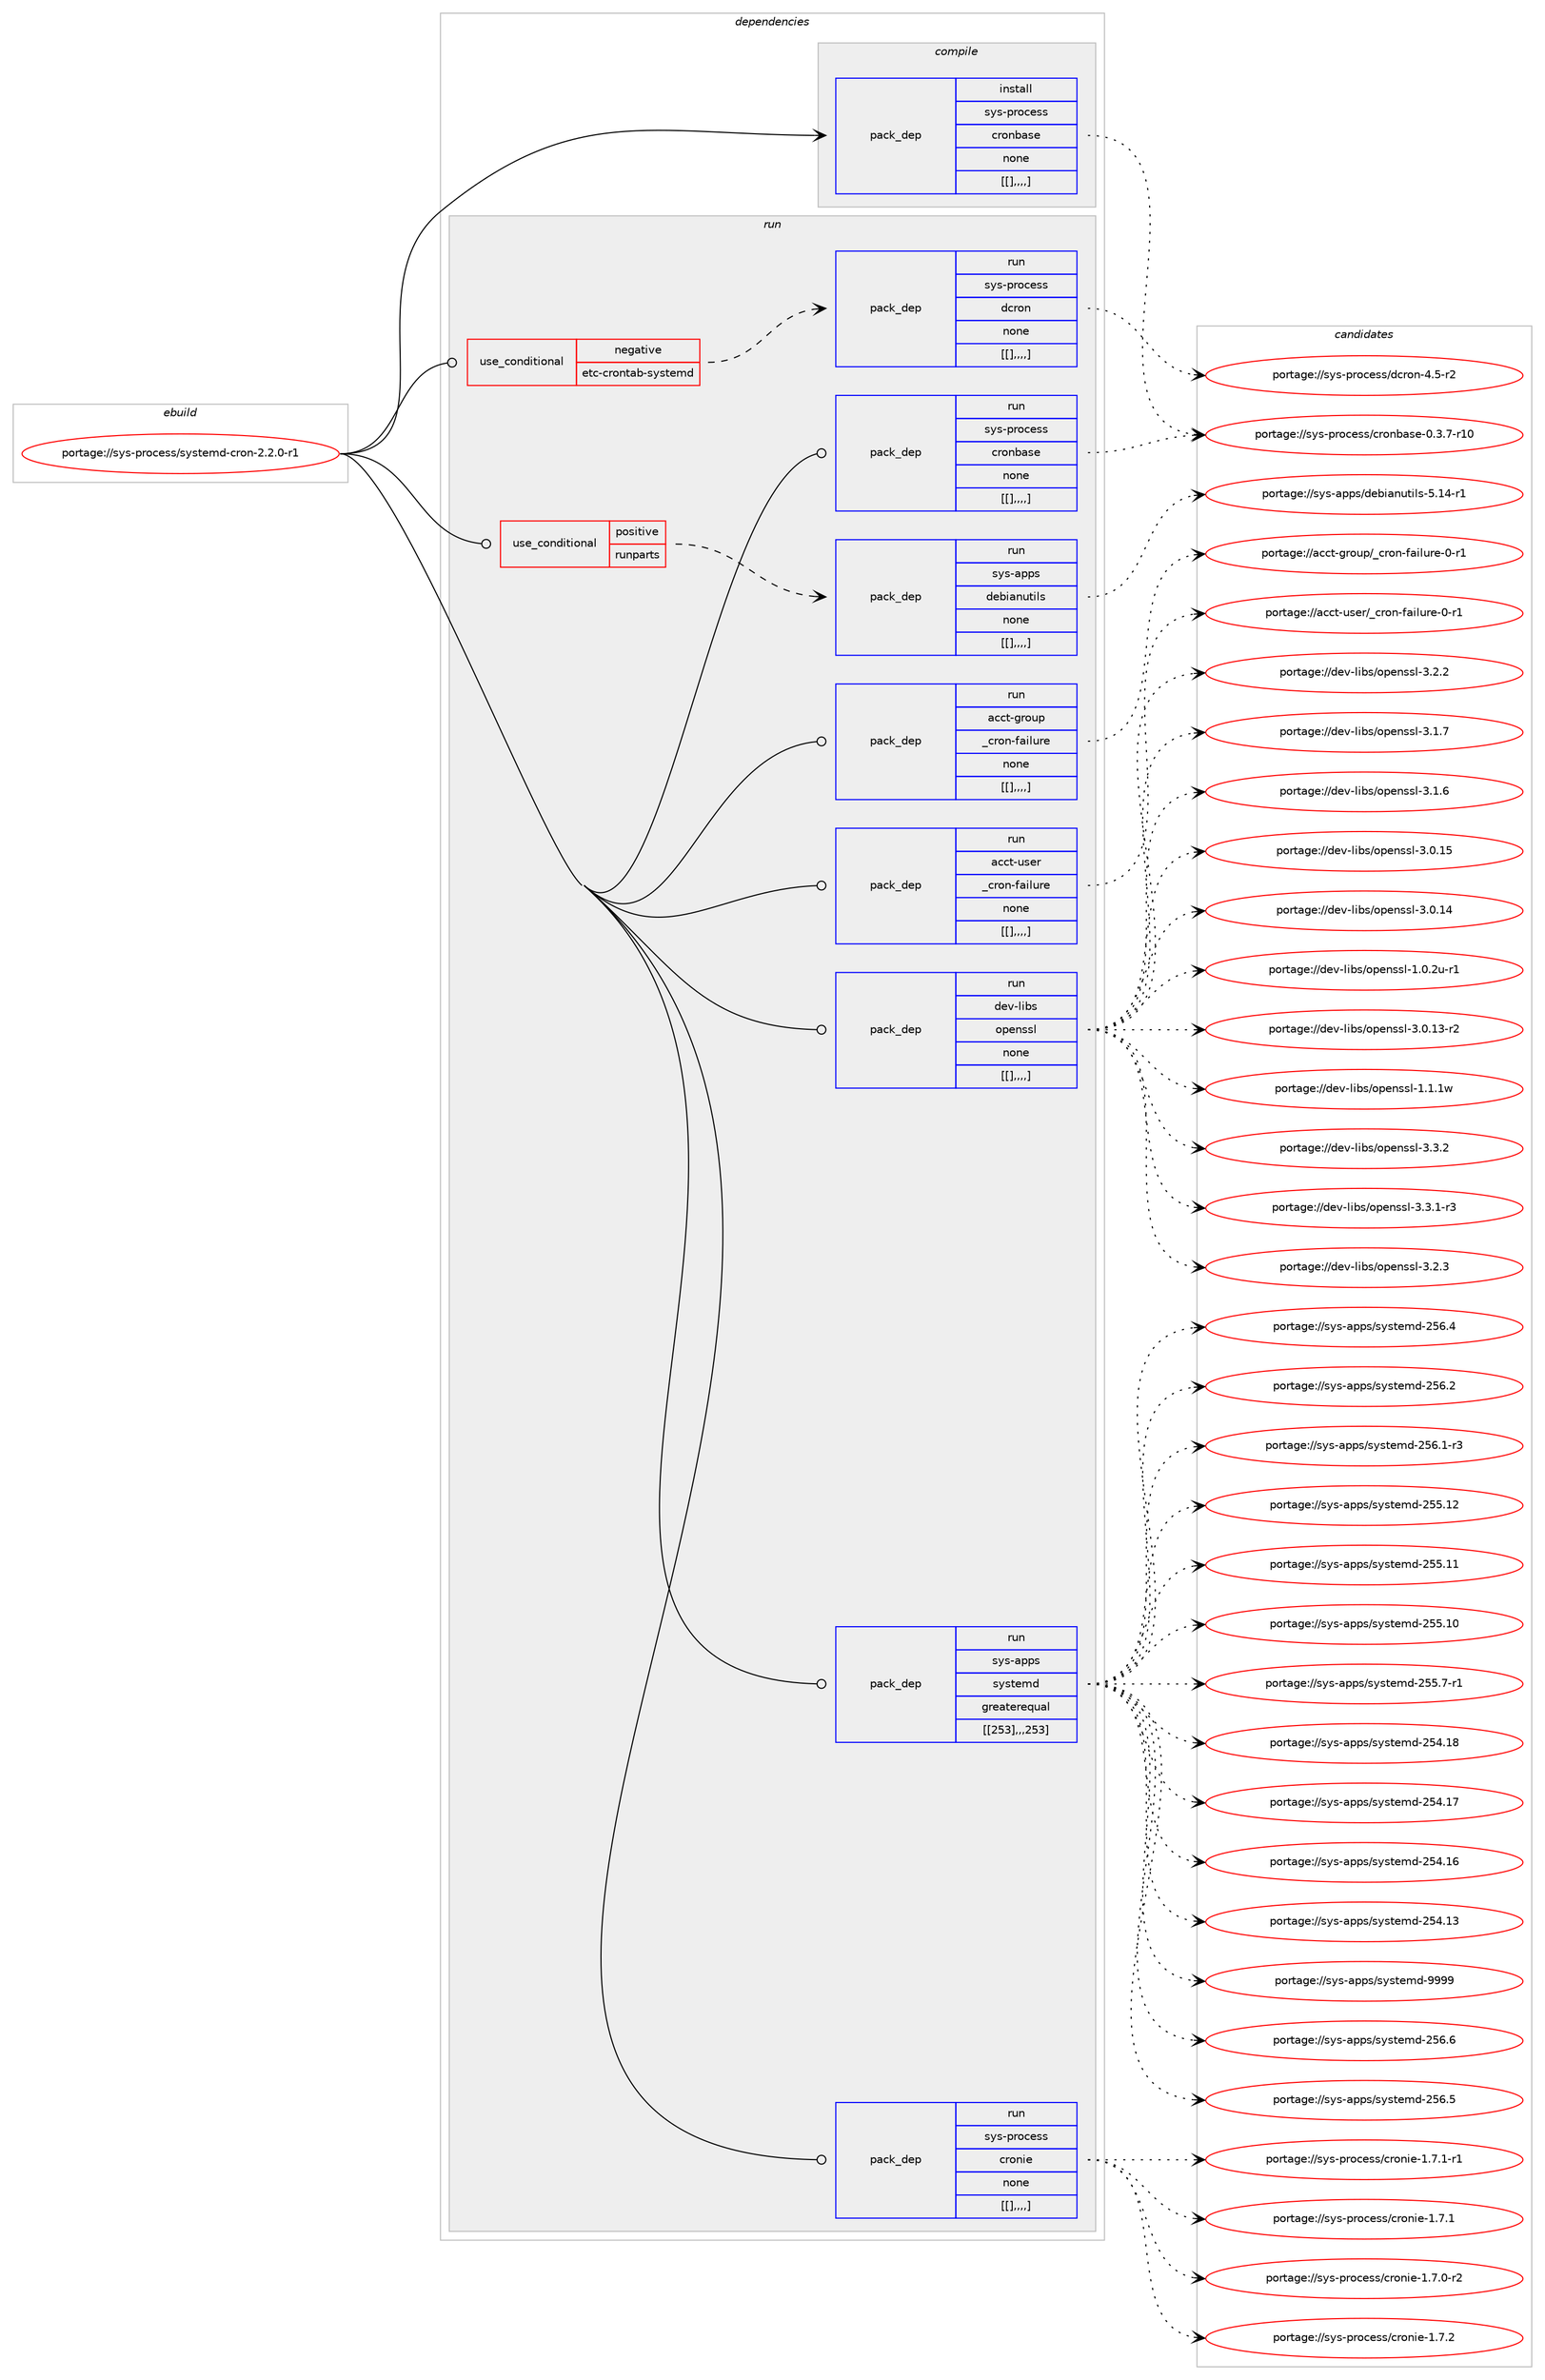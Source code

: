 digraph prolog {

# *************
# Graph options
# *************

newrank=true;
concentrate=true;
compound=true;
graph [rankdir=LR,fontname=Helvetica,fontsize=10,ranksep=1.5];#, ranksep=2.5, nodesep=0.2];
edge  [arrowhead=vee];
node  [fontname=Helvetica,fontsize=10];

# **********
# The ebuild
# **********

subgraph cluster_leftcol {
color=gray;
label=<<i>ebuild</i>>;
id [label="portage://sys-process/systemd-cron-2.2.0-r1", color=red, width=4, href="../sys-process/systemd-cron-2.2.0-r1.svg"];
}

# ****************
# The dependencies
# ****************

subgraph cluster_midcol {
color=gray;
label=<<i>dependencies</i>>;
subgraph cluster_compile {
fillcolor="#eeeeee";
style=filled;
label=<<i>compile</i>>;
subgraph pack17863 {
dependency28652 [label=<<TABLE BORDER="0" CELLBORDER="1" CELLSPACING="0" CELLPADDING="4" WIDTH="220"><TR><TD ROWSPAN="6" CELLPADDING="30">pack_dep</TD></TR><TR><TD WIDTH="110">install</TD></TR><TR><TD>sys-process</TD></TR><TR><TD>cronbase</TD></TR><TR><TD>none</TD></TR><TR><TD>[[],,,,]</TD></TR></TABLE>>, shape=none, color=blue];
}
id:e -> dependency28652:w [weight=20,style="solid",arrowhead="vee"];
}
subgraph cluster_compileandrun {
fillcolor="#eeeeee";
style=filled;
label=<<i>compile and run</i>>;
}
subgraph cluster_run {
fillcolor="#eeeeee";
style=filled;
label=<<i>run</i>>;
subgraph cond10711 {
dependency28653 [label=<<TABLE BORDER="0" CELLBORDER="1" CELLSPACING="0" CELLPADDING="4"><TR><TD ROWSPAN="3" CELLPADDING="10">use_conditional</TD></TR><TR><TD>negative</TD></TR><TR><TD>etc-crontab-systemd</TD></TR></TABLE>>, shape=none, color=red];
subgraph pack17864 {
dependency28654 [label=<<TABLE BORDER="0" CELLBORDER="1" CELLSPACING="0" CELLPADDING="4" WIDTH="220"><TR><TD ROWSPAN="6" CELLPADDING="30">pack_dep</TD></TR><TR><TD WIDTH="110">run</TD></TR><TR><TD>sys-process</TD></TR><TR><TD>dcron</TD></TR><TR><TD>none</TD></TR><TR><TD>[[],,,,]</TD></TR></TABLE>>, shape=none, color=blue];
}
dependency28653:e -> dependency28654:w [weight=20,style="dashed",arrowhead="vee"];
}
id:e -> dependency28653:w [weight=20,style="solid",arrowhead="odot"];
subgraph cond10712 {
dependency28655 [label=<<TABLE BORDER="0" CELLBORDER="1" CELLSPACING="0" CELLPADDING="4"><TR><TD ROWSPAN="3" CELLPADDING="10">use_conditional</TD></TR><TR><TD>positive</TD></TR><TR><TD>runparts</TD></TR></TABLE>>, shape=none, color=red];
subgraph pack17865 {
dependency28656 [label=<<TABLE BORDER="0" CELLBORDER="1" CELLSPACING="0" CELLPADDING="4" WIDTH="220"><TR><TD ROWSPAN="6" CELLPADDING="30">pack_dep</TD></TR><TR><TD WIDTH="110">run</TD></TR><TR><TD>sys-apps</TD></TR><TR><TD>debianutils</TD></TR><TR><TD>none</TD></TR><TR><TD>[[],,,,]</TD></TR></TABLE>>, shape=none, color=blue];
}
dependency28655:e -> dependency28656:w [weight=20,style="dashed",arrowhead="vee"];
}
id:e -> dependency28655:w [weight=20,style="solid",arrowhead="odot"];
subgraph pack17866 {
dependency28657 [label=<<TABLE BORDER="0" CELLBORDER="1" CELLSPACING="0" CELLPADDING="4" WIDTH="220"><TR><TD ROWSPAN="6" CELLPADDING="30">pack_dep</TD></TR><TR><TD WIDTH="110">run</TD></TR><TR><TD>acct-group</TD></TR><TR><TD>_cron-failure</TD></TR><TR><TD>none</TD></TR><TR><TD>[[],,,,]</TD></TR></TABLE>>, shape=none, color=blue];
}
id:e -> dependency28657:w [weight=20,style="solid",arrowhead="odot"];
subgraph pack17867 {
dependency28658 [label=<<TABLE BORDER="0" CELLBORDER="1" CELLSPACING="0" CELLPADDING="4" WIDTH="220"><TR><TD ROWSPAN="6" CELLPADDING="30">pack_dep</TD></TR><TR><TD WIDTH="110">run</TD></TR><TR><TD>acct-user</TD></TR><TR><TD>_cron-failure</TD></TR><TR><TD>none</TD></TR><TR><TD>[[],,,,]</TD></TR></TABLE>>, shape=none, color=blue];
}
id:e -> dependency28658:w [weight=20,style="solid",arrowhead="odot"];
subgraph pack17868 {
dependency28659 [label=<<TABLE BORDER="0" CELLBORDER="1" CELLSPACING="0" CELLPADDING="4" WIDTH="220"><TR><TD ROWSPAN="6" CELLPADDING="30">pack_dep</TD></TR><TR><TD WIDTH="110">run</TD></TR><TR><TD>dev-libs</TD></TR><TR><TD>openssl</TD></TR><TR><TD>none</TD></TR><TR><TD>[[],,,,]</TD></TR></TABLE>>, shape=none, color=blue];
}
id:e -> dependency28659:w [weight=20,style="solid",arrowhead="odot"];
subgraph pack17869 {
dependency28660 [label=<<TABLE BORDER="0" CELLBORDER="1" CELLSPACING="0" CELLPADDING="4" WIDTH="220"><TR><TD ROWSPAN="6" CELLPADDING="30">pack_dep</TD></TR><TR><TD WIDTH="110">run</TD></TR><TR><TD>sys-apps</TD></TR><TR><TD>systemd</TD></TR><TR><TD>greaterequal</TD></TR><TR><TD>[[253],,,253]</TD></TR></TABLE>>, shape=none, color=blue];
}
id:e -> dependency28660:w [weight=20,style="solid",arrowhead="odot"];
subgraph pack17870 {
dependency28661 [label=<<TABLE BORDER="0" CELLBORDER="1" CELLSPACING="0" CELLPADDING="4" WIDTH="220"><TR><TD ROWSPAN="6" CELLPADDING="30">pack_dep</TD></TR><TR><TD WIDTH="110">run</TD></TR><TR><TD>sys-process</TD></TR><TR><TD>cronbase</TD></TR><TR><TD>none</TD></TR><TR><TD>[[],,,,]</TD></TR></TABLE>>, shape=none, color=blue];
}
id:e -> dependency28661:w [weight=20,style="solid",arrowhead="odot"];
subgraph pack17871 {
dependency28662 [label=<<TABLE BORDER="0" CELLBORDER="1" CELLSPACING="0" CELLPADDING="4" WIDTH="220"><TR><TD ROWSPAN="6" CELLPADDING="30">pack_dep</TD></TR><TR><TD WIDTH="110">run</TD></TR><TR><TD>sys-process</TD></TR><TR><TD>cronie</TD></TR><TR><TD>none</TD></TR><TR><TD>[[],,,,]</TD></TR></TABLE>>, shape=none, color=blue];
}
id:e -> dependency28662:w [weight=20,style="solid",arrowhead="odot"];
}
}

# **************
# The candidates
# **************

subgraph cluster_choices {
rank=same;
color=gray;
label=<<i>candidates</i>>;

subgraph choice17863 {
color=black;
nodesep=1;
choice115121115451121141119910111511547991141111109897115101454846514655451144948 [label="portage://sys-process/cronbase-0.3.7-r10", color=red, width=4,href="../sys-process/cronbase-0.3.7-r10.svg"];
dependency28652:e -> choice115121115451121141119910111511547991141111109897115101454846514655451144948:w [style=dotted,weight="100"];
}
subgraph choice17864 {
color=black;
nodesep=1;
choice11512111545112114111991011151154710099114111110455246534511450 [label="portage://sys-process/dcron-4.5-r2", color=red, width=4,href="../sys-process/dcron-4.5-r2.svg"];
dependency28654:e -> choice11512111545112114111991011151154710099114111110455246534511450:w [style=dotted,weight="100"];
}
subgraph choice17865 {
color=black;
nodesep=1;
choice115121115459711211211547100101981059711011711610510811545534649524511449 [label="portage://sys-apps/debianutils-5.14-r1", color=red, width=4,href="../sys-apps/debianutils-5.14-r1.svg"];
dependency28656:e -> choice115121115459711211211547100101981059711011711610510811545534649524511449:w [style=dotted,weight="100"];
}
subgraph choice17866 {
color=black;
nodesep=1;
choice97999911645103114111117112479599114111110451029710510811711410145484511449 [label="portage://acct-group/_cron-failure-0-r1", color=red, width=4,href="../acct-group/_cron-failure-0-r1.svg"];
dependency28657:e -> choice97999911645103114111117112479599114111110451029710510811711410145484511449:w [style=dotted,weight="100"];
}
subgraph choice17867 {
color=black;
nodesep=1;
choice97999911645117115101114479599114111110451029710510811711410145484511449 [label="portage://acct-user/_cron-failure-0-r1", color=red, width=4,href="../acct-user/_cron-failure-0-r1.svg"];
dependency28658:e -> choice97999911645117115101114479599114111110451029710510811711410145484511449:w [style=dotted,weight="100"];
}
subgraph choice17868 {
color=black;
nodesep=1;
choice100101118451081059811547111112101110115115108455146514650 [label="portage://dev-libs/openssl-3.3.2", color=red, width=4,href="../dev-libs/openssl-3.3.2.svg"];
choice1001011184510810598115471111121011101151151084551465146494511451 [label="portage://dev-libs/openssl-3.3.1-r3", color=red, width=4,href="../dev-libs/openssl-3.3.1-r3.svg"];
choice100101118451081059811547111112101110115115108455146504651 [label="portage://dev-libs/openssl-3.2.3", color=red, width=4,href="../dev-libs/openssl-3.2.3.svg"];
choice100101118451081059811547111112101110115115108455146504650 [label="portage://dev-libs/openssl-3.2.2", color=red, width=4,href="../dev-libs/openssl-3.2.2.svg"];
choice100101118451081059811547111112101110115115108455146494655 [label="portage://dev-libs/openssl-3.1.7", color=red, width=4,href="../dev-libs/openssl-3.1.7.svg"];
choice100101118451081059811547111112101110115115108455146494654 [label="portage://dev-libs/openssl-3.1.6", color=red, width=4,href="../dev-libs/openssl-3.1.6.svg"];
choice10010111845108105981154711111210111011511510845514648464953 [label="portage://dev-libs/openssl-3.0.15", color=red, width=4,href="../dev-libs/openssl-3.0.15.svg"];
choice10010111845108105981154711111210111011511510845514648464952 [label="portage://dev-libs/openssl-3.0.14", color=red, width=4,href="../dev-libs/openssl-3.0.14.svg"];
choice100101118451081059811547111112101110115115108455146484649514511450 [label="portage://dev-libs/openssl-3.0.13-r2", color=red, width=4,href="../dev-libs/openssl-3.0.13-r2.svg"];
choice100101118451081059811547111112101110115115108454946494649119 [label="portage://dev-libs/openssl-1.1.1w", color=red, width=4,href="../dev-libs/openssl-1.1.1w.svg"];
choice1001011184510810598115471111121011101151151084549464846501174511449 [label="portage://dev-libs/openssl-1.0.2u-r1", color=red, width=4,href="../dev-libs/openssl-1.0.2u-r1.svg"];
dependency28659:e -> choice100101118451081059811547111112101110115115108455146514650:w [style=dotted,weight="100"];
dependency28659:e -> choice1001011184510810598115471111121011101151151084551465146494511451:w [style=dotted,weight="100"];
dependency28659:e -> choice100101118451081059811547111112101110115115108455146504651:w [style=dotted,weight="100"];
dependency28659:e -> choice100101118451081059811547111112101110115115108455146504650:w [style=dotted,weight="100"];
dependency28659:e -> choice100101118451081059811547111112101110115115108455146494655:w [style=dotted,weight="100"];
dependency28659:e -> choice100101118451081059811547111112101110115115108455146494654:w [style=dotted,weight="100"];
dependency28659:e -> choice10010111845108105981154711111210111011511510845514648464953:w [style=dotted,weight="100"];
dependency28659:e -> choice10010111845108105981154711111210111011511510845514648464952:w [style=dotted,weight="100"];
dependency28659:e -> choice100101118451081059811547111112101110115115108455146484649514511450:w [style=dotted,weight="100"];
dependency28659:e -> choice100101118451081059811547111112101110115115108454946494649119:w [style=dotted,weight="100"];
dependency28659:e -> choice1001011184510810598115471111121011101151151084549464846501174511449:w [style=dotted,weight="100"];
}
subgraph choice17869 {
color=black;
nodesep=1;
choice1151211154597112112115471151211151161011091004557575757 [label="portage://sys-apps/systemd-9999", color=red, width=4,href="../sys-apps/systemd-9999.svg"];
choice115121115459711211211547115121115116101109100455053544654 [label="portage://sys-apps/systemd-256.6", color=red, width=4,href="../sys-apps/systemd-256.6.svg"];
choice115121115459711211211547115121115116101109100455053544653 [label="portage://sys-apps/systemd-256.5", color=red, width=4,href="../sys-apps/systemd-256.5.svg"];
choice115121115459711211211547115121115116101109100455053544652 [label="portage://sys-apps/systemd-256.4", color=red, width=4,href="../sys-apps/systemd-256.4.svg"];
choice115121115459711211211547115121115116101109100455053544650 [label="portage://sys-apps/systemd-256.2", color=red, width=4,href="../sys-apps/systemd-256.2.svg"];
choice1151211154597112112115471151211151161011091004550535446494511451 [label="portage://sys-apps/systemd-256.1-r3", color=red, width=4,href="../sys-apps/systemd-256.1-r3.svg"];
choice11512111545971121121154711512111511610110910045505353464950 [label="portage://sys-apps/systemd-255.12", color=red, width=4,href="../sys-apps/systemd-255.12.svg"];
choice11512111545971121121154711512111511610110910045505353464949 [label="portage://sys-apps/systemd-255.11", color=red, width=4,href="../sys-apps/systemd-255.11.svg"];
choice11512111545971121121154711512111511610110910045505353464948 [label="portage://sys-apps/systemd-255.10", color=red, width=4,href="../sys-apps/systemd-255.10.svg"];
choice1151211154597112112115471151211151161011091004550535346554511449 [label="portage://sys-apps/systemd-255.7-r1", color=red, width=4,href="../sys-apps/systemd-255.7-r1.svg"];
choice11512111545971121121154711512111511610110910045505352464956 [label="portage://sys-apps/systemd-254.18", color=red, width=4,href="../sys-apps/systemd-254.18.svg"];
choice11512111545971121121154711512111511610110910045505352464955 [label="portage://sys-apps/systemd-254.17", color=red, width=4,href="../sys-apps/systemd-254.17.svg"];
choice11512111545971121121154711512111511610110910045505352464954 [label="portage://sys-apps/systemd-254.16", color=red, width=4,href="../sys-apps/systemd-254.16.svg"];
choice11512111545971121121154711512111511610110910045505352464951 [label="portage://sys-apps/systemd-254.13", color=red, width=4,href="../sys-apps/systemd-254.13.svg"];
dependency28660:e -> choice1151211154597112112115471151211151161011091004557575757:w [style=dotted,weight="100"];
dependency28660:e -> choice115121115459711211211547115121115116101109100455053544654:w [style=dotted,weight="100"];
dependency28660:e -> choice115121115459711211211547115121115116101109100455053544653:w [style=dotted,weight="100"];
dependency28660:e -> choice115121115459711211211547115121115116101109100455053544652:w [style=dotted,weight="100"];
dependency28660:e -> choice115121115459711211211547115121115116101109100455053544650:w [style=dotted,weight="100"];
dependency28660:e -> choice1151211154597112112115471151211151161011091004550535446494511451:w [style=dotted,weight="100"];
dependency28660:e -> choice11512111545971121121154711512111511610110910045505353464950:w [style=dotted,weight="100"];
dependency28660:e -> choice11512111545971121121154711512111511610110910045505353464949:w [style=dotted,weight="100"];
dependency28660:e -> choice11512111545971121121154711512111511610110910045505353464948:w [style=dotted,weight="100"];
dependency28660:e -> choice1151211154597112112115471151211151161011091004550535346554511449:w [style=dotted,weight="100"];
dependency28660:e -> choice11512111545971121121154711512111511610110910045505352464956:w [style=dotted,weight="100"];
dependency28660:e -> choice11512111545971121121154711512111511610110910045505352464955:w [style=dotted,weight="100"];
dependency28660:e -> choice11512111545971121121154711512111511610110910045505352464954:w [style=dotted,weight="100"];
dependency28660:e -> choice11512111545971121121154711512111511610110910045505352464951:w [style=dotted,weight="100"];
}
subgraph choice17870 {
color=black;
nodesep=1;
choice115121115451121141119910111511547991141111109897115101454846514655451144948 [label="portage://sys-process/cronbase-0.3.7-r10", color=red, width=4,href="../sys-process/cronbase-0.3.7-r10.svg"];
dependency28661:e -> choice115121115451121141119910111511547991141111109897115101454846514655451144948:w [style=dotted,weight="100"];
}
subgraph choice17871 {
color=black;
nodesep=1;
choice11512111545112114111991011151154799114111110105101454946554650 [label="portage://sys-process/cronie-1.7.2", color=red, width=4,href="../sys-process/cronie-1.7.2.svg"];
choice115121115451121141119910111511547991141111101051014549465546494511449 [label="portage://sys-process/cronie-1.7.1-r1", color=red, width=4,href="../sys-process/cronie-1.7.1-r1.svg"];
choice11512111545112114111991011151154799114111110105101454946554649 [label="portage://sys-process/cronie-1.7.1", color=red, width=4,href="../sys-process/cronie-1.7.1.svg"];
choice115121115451121141119910111511547991141111101051014549465546484511450 [label="portage://sys-process/cronie-1.7.0-r2", color=red, width=4,href="../sys-process/cronie-1.7.0-r2.svg"];
dependency28662:e -> choice11512111545112114111991011151154799114111110105101454946554650:w [style=dotted,weight="100"];
dependency28662:e -> choice115121115451121141119910111511547991141111101051014549465546494511449:w [style=dotted,weight="100"];
dependency28662:e -> choice11512111545112114111991011151154799114111110105101454946554649:w [style=dotted,weight="100"];
dependency28662:e -> choice115121115451121141119910111511547991141111101051014549465546484511450:w [style=dotted,weight="100"];
}
}

}
